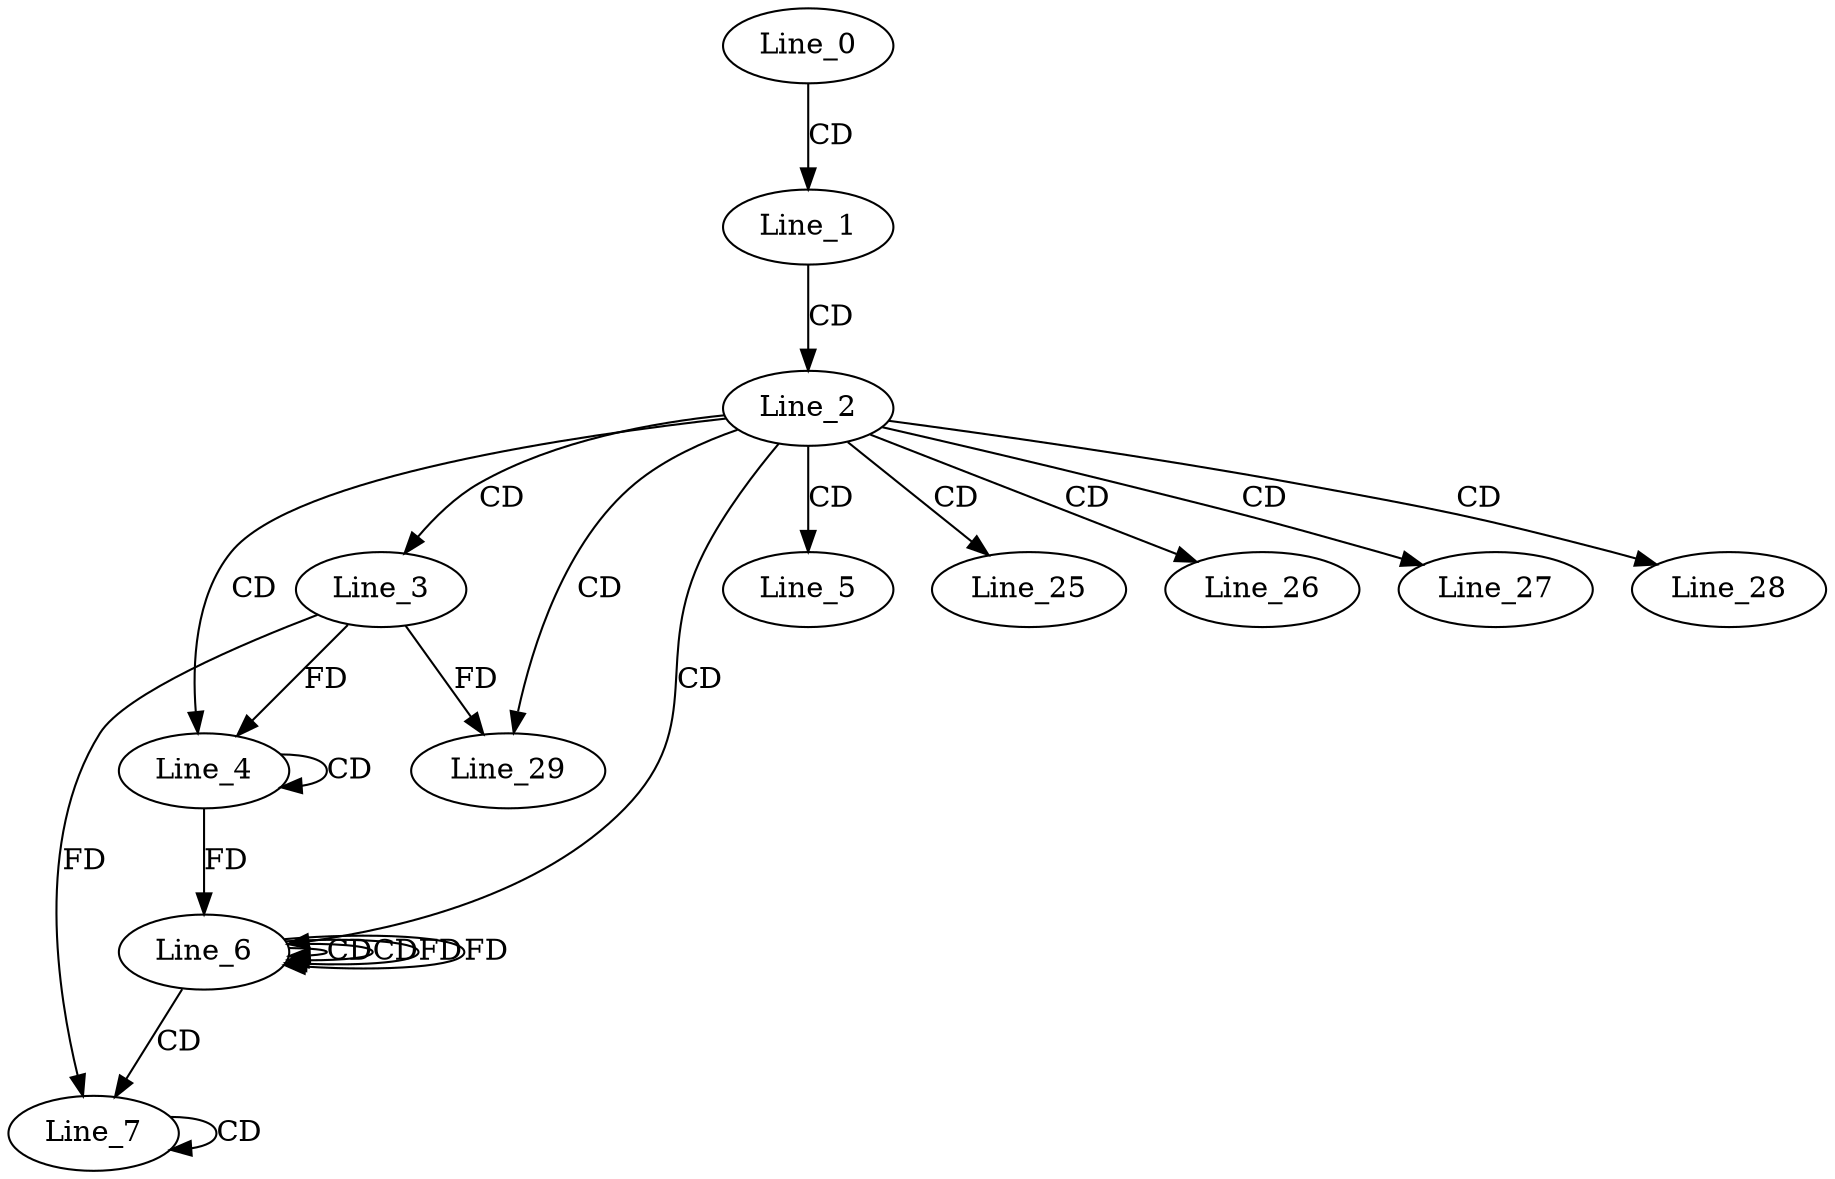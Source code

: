 digraph G {
  Line_0;
  Line_1;
  Line_2;
  Line_3;
  Line_4;
  Line_4;
  Line_5;
  Line_6;
  Line_6;
  Line_6;
  Line_7;
  Line_7;
  Line_25;
  Line_26;
  Line_27;
  Line_28;
  Line_29;
  Line_0 -> Line_1 [ label="CD" ];
  Line_1 -> Line_2 [ label="CD" ];
  Line_2 -> Line_3 [ label="CD" ];
  Line_2 -> Line_4 [ label="CD" ];
  Line_4 -> Line_4 [ label="CD" ];
  Line_3 -> Line_4 [ label="FD" ];
  Line_2 -> Line_5 [ label="CD" ];
  Line_2 -> Line_6 [ label="CD" ];
  Line_6 -> Line_6 [ label="CD" ];
  Line_4 -> Line_6 [ label="FD" ];
  Line_6 -> Line_6 [ label="CD" ];
  Line_6 -> Line_6 [ label="FD" ];
  Line_6 -> Line_7 [ label="CD" ];
  Line_7 -> Line_7 [ label="CD" ];
  Line_3 -> Line_7 [ label="FD" ];
  Line_2 -> Line_25 [ label="CD" ];
  Line_2 -> Line_26 [ label="CD" ];
  Line_2 -> Line_27 [ label="CD" ];
  Line_2 -> Line_28 [ label="CD" ];
  Line_2 -> Line_29 [ label="CD" ];
  Line_3 -> Line_29 [ label="FD" ];
  Line_6 -> Line_6 [ label="FD" ];
}
